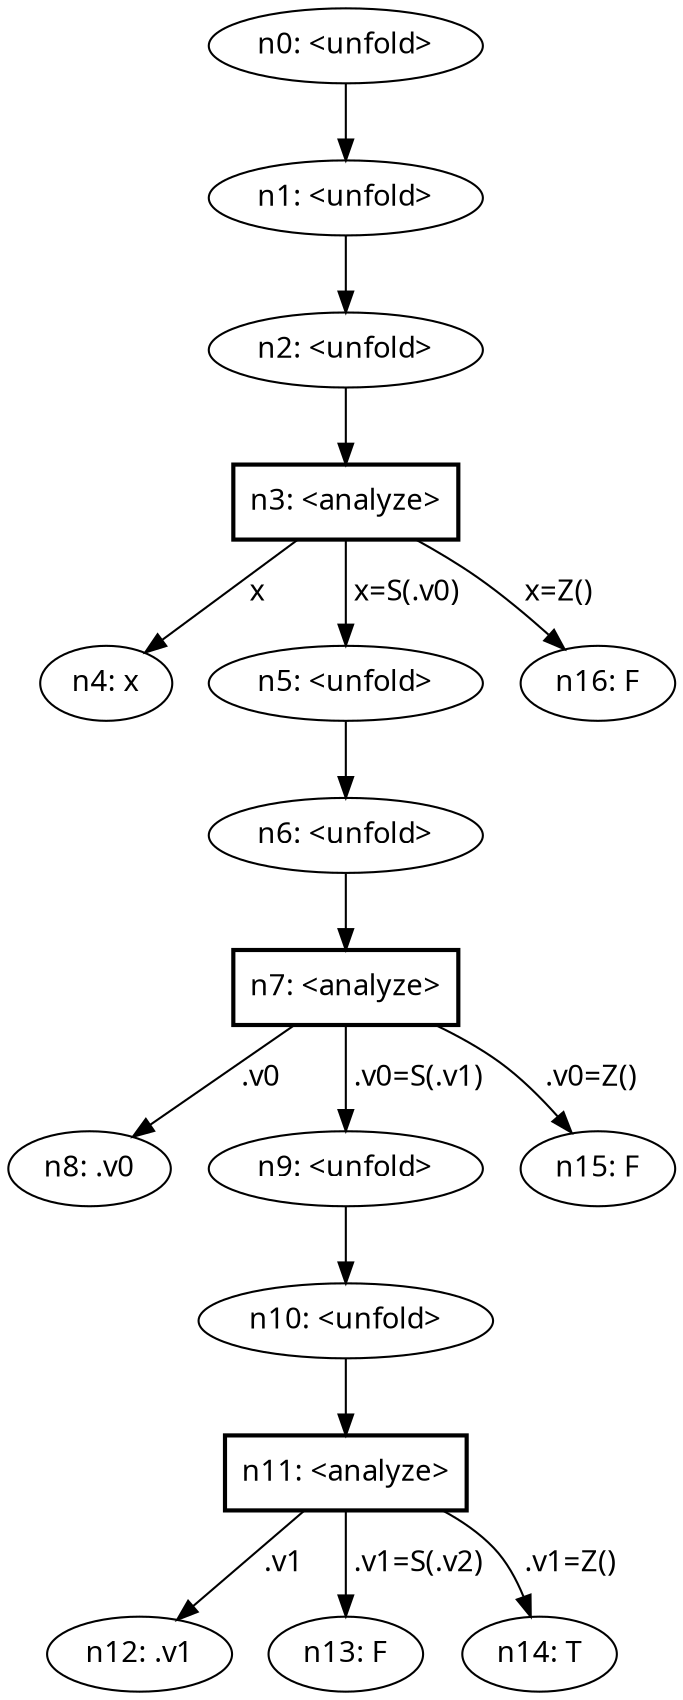 digraph {
    node [fontname="bold helvetica"];
    edge [fontname="bold helvetica"];
    n0 [label="n0: <unfold>"];
    n1 [label="n1: <unfold>"];
    n0 -> n1;
    n2 [label="n2: <unfold>"];
    n1 -> n2;
    n3 [label="n3: <analyze>"] [shape=box style=bold];
    n2 -> n3;
    n4 [label="n4: x"];
    n3 -> n4 [label=" x "];
    n5 [label="n5: <unfold>"];
    n3 -> n5 [label=" x=S(.v0) "];
    n6 [label="n6: <unfold>"];
    n5 -> n6;
    n7 [label="n7: <analyze>"] [shape=box style=bold];
    n6 -> n7;
    n8 [label="n8: .v0"];
    n7 -> n8 [label=" .v0 "];
    n9 [label="n9: <unfold>"];
    n7 -> n9 [label=" .v0=S(.v1) "];
    n10 [label="n10: <unfold>"];
    n9 -> n10;
    n11 [label="n11: <analyze>"] [shape=box style=bold];
    n10 -> n11;
    n12 [label="n12: .v1"];
    n11 -> n12 [label=" .v1 "];
    n13 [label="n13: F"];
    n11 -> n13 [label=" .v1=S(.v2) "];
    n14 [label="n14: T"];
    n11 -> n14 [label=" .v1=Z() "];
    n15 [label="n15: F"];
    n7 -> n15 [label=" .v0=Z() "];
    n16 [label="n16: F"];
    n3 -> n16 [label=" x=Z() "];
}
